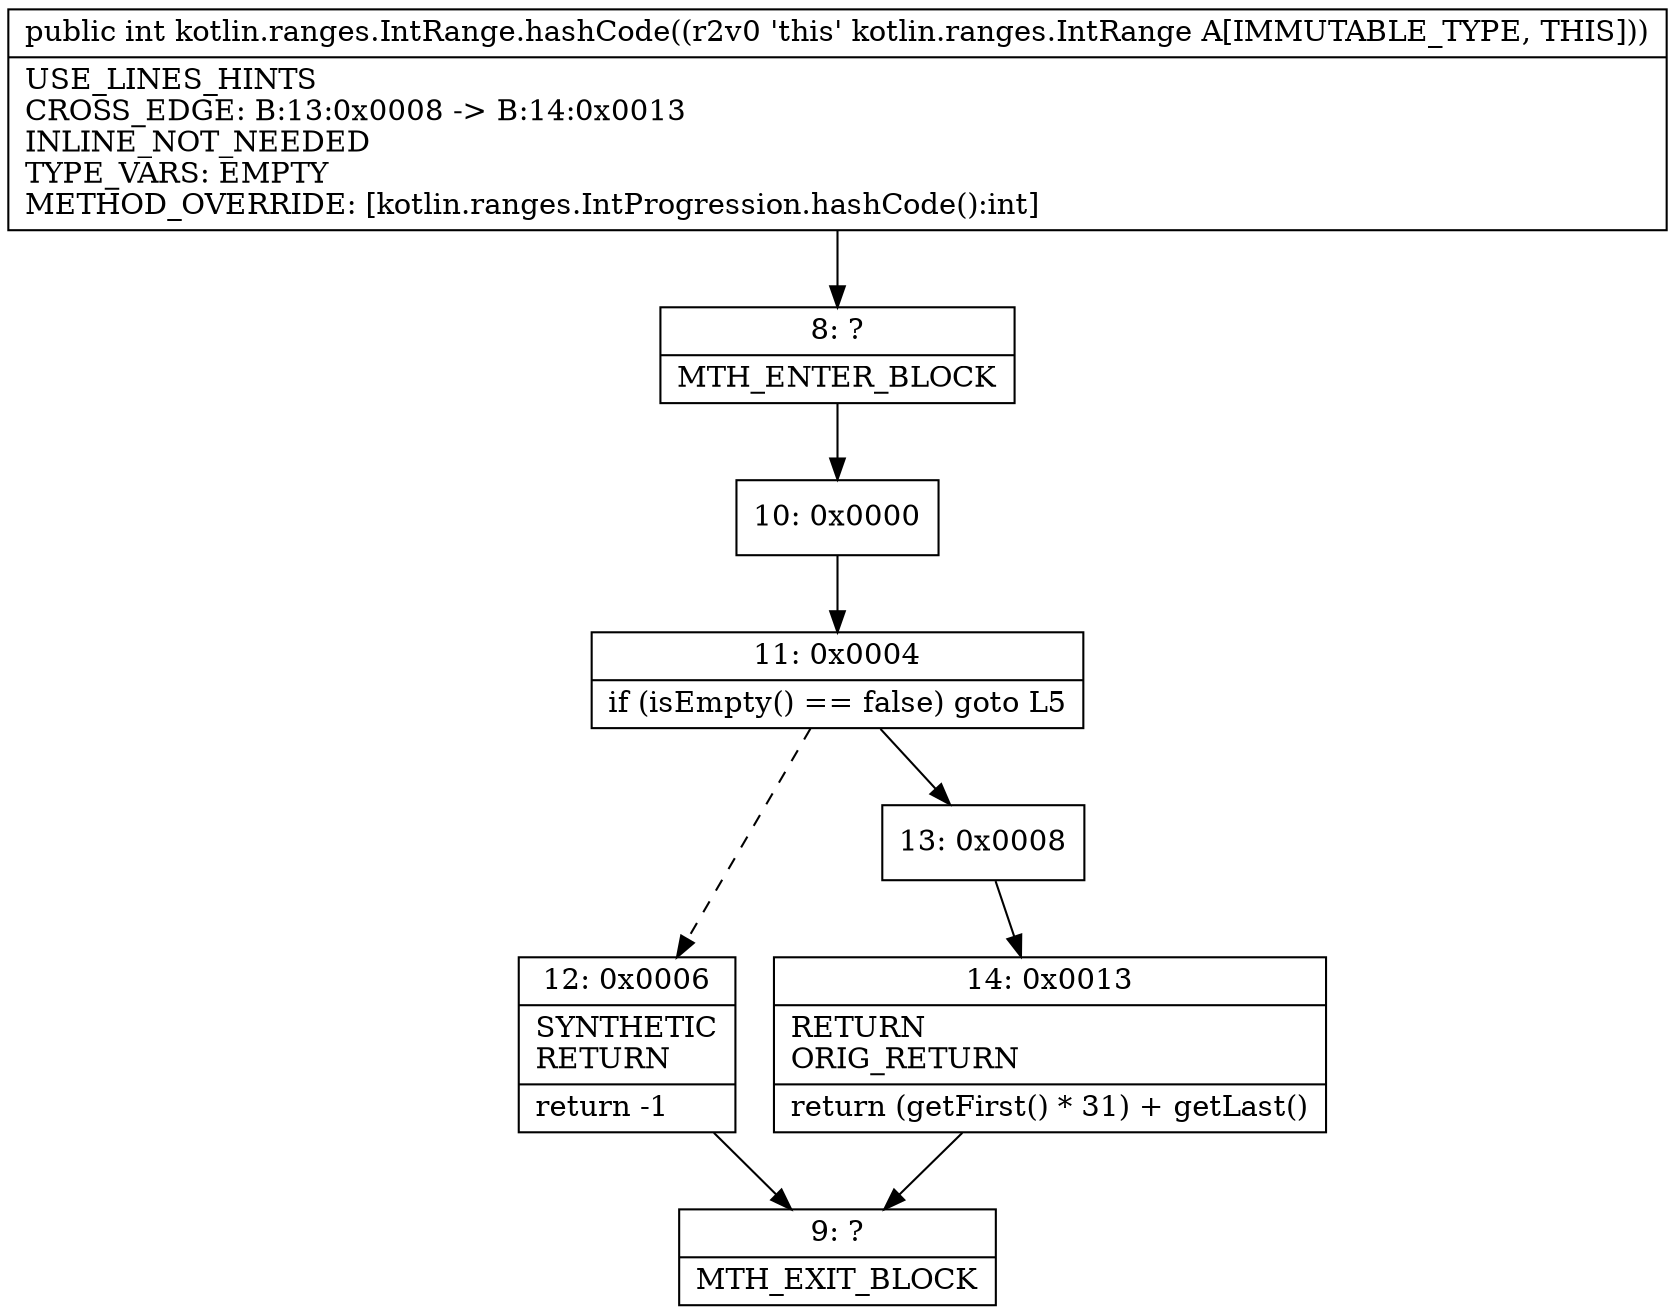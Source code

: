digraph "CFG forkotlin.ranges.IntRange.hashCode()I" {
Node_8 [shape=record,label="{8\:\ ?|MTH_ENTER_BLOCK\l}"];
Node_10 [shape=record,label="{10\:\ 0x0000}"];
Node_11 [shape=record,label="{11\:\ 0x0004|if (isEmpty() == false) goto L5\l}"];
Node_12 [shape=record,label="{12\:\ 0x0006|SYNTHETIC\lRETURN\l|return \-1\l}"];
Node_9 [shape=record,label="{9\:\ ?|MTH_EXIT_BLOCK\l}"];
Node_13 [shape=record,label="{13\:\ 0x0008}"];
Node_14 [shape=record,label="{14\:\ 0x0013|RETURN\lORIG_RETURN\l|return (getFirst() * 31) + getLast()\l}"];
MethodNode[shape=record,label="{public int kotlin.ranges.IntRange.hashCode((r2v0 'this' kotlin.ranges.IntRange A[IMMUTABLE_TYPE, THIS]))  | USE_LINES_HINTS\lCROSS_EDGE: B:13:0x0008 \-\> B:14:0x0013\lINLINE_NOT_NEEDED\lTYPE_VARS: EMPTY\lMETHOD_OVERRIDE: [kotlin.ranges.IntProgression.hashCode():int]\l}"];
MethodNode -> Node_8;Node_8 -> Node_10;
Node_10 -> Node_11;
Node_11 -> Node_12[style=dashed];
Node_11 -> Node_13;
Node_12 -> Node_9;
Node_13 -> Node_14;
Node_14 -> Node_9;
}

